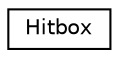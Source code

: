 digraph "Graphical Class Hierarchy"
{
  edge [fontname="Helvetica",fontsize="10",labelfontname="Helvetica",labelfontsize="10"];
  node [fontname="Helvetica",fontsize="10",shape=record];
  rankdir="LR";
  Node1 [label="Hitbox",height=0.2,width=0.4,color="black", fillcolor="white", style="filled",URL="$class_hitbox.html"];
}
